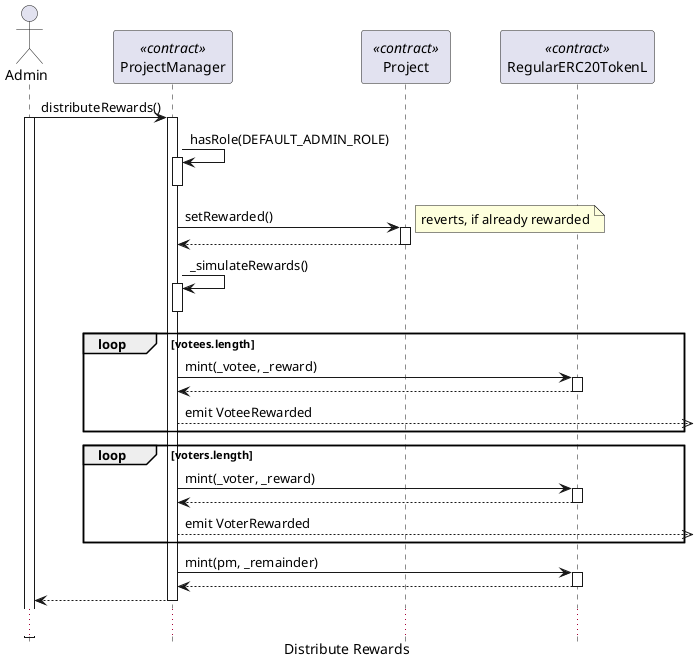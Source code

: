 @startuml
 
' Python 3 Collections
' https://github.com/python/cpython/blob/v3.8.5/Lib/_collections_abc.py
 
' https://plantuml.com/class-diagram
' https://plantuml.com/sequence-diagram
' https://plantuml-documentation.readthedocs.io/en/latest/formatting/all-skin-params.html
' https://plantuml-documentation.readthedocs.io/en/latest/formatting/all-skin-params.html#class
 
skinparam {
  DefaultFontName Monaco
  'DefaultFontName Consolas
  MinClassWidth 75
  ClassFontStyle bold
  ParticipantPadding 20
  BoxPadding 300
  GroupBorderThickness 1
  GroupBorderShadowing false
  PageMargin 10
}
 
hide Circle
hide Footbox
caption Distribute Rewards

Actor "Admin" as admin 
Participant "ProjectManager" as pm <<contract>>
Participant "Project" as prj <<contract>>
Participant "RegularERC20TokenL" as tkn <<contract>>

admin -> pm ++ : distributeRewards()
admin ++
  pm -> pm ++ : hasRole(DEFAULT_ADMIN_ROLE)
  pm --
  pm -> prj ++ : setRewarded()
  note right : reverts, if already rewarded
  pm <-- prj --
  pm -> pm ++ : _simulateRewards()
  pm --
  loop votees.length
    pm -> tkn ++ : mint(_votee, _reward)
    pm <-- tkn --
    pm -->>] : emit VoteeRewarded
  end
  loop voters.length
    pm -> tkn ++ : mint(_voter, _reward)
    pm <-- tkn --
    pm -->>] : emit VoterRewarded
  end
  pm -> tkn ++ : mint(pm, _remainder)
  pm <-- tkn --
pm --> admin --

...
    
@enduml